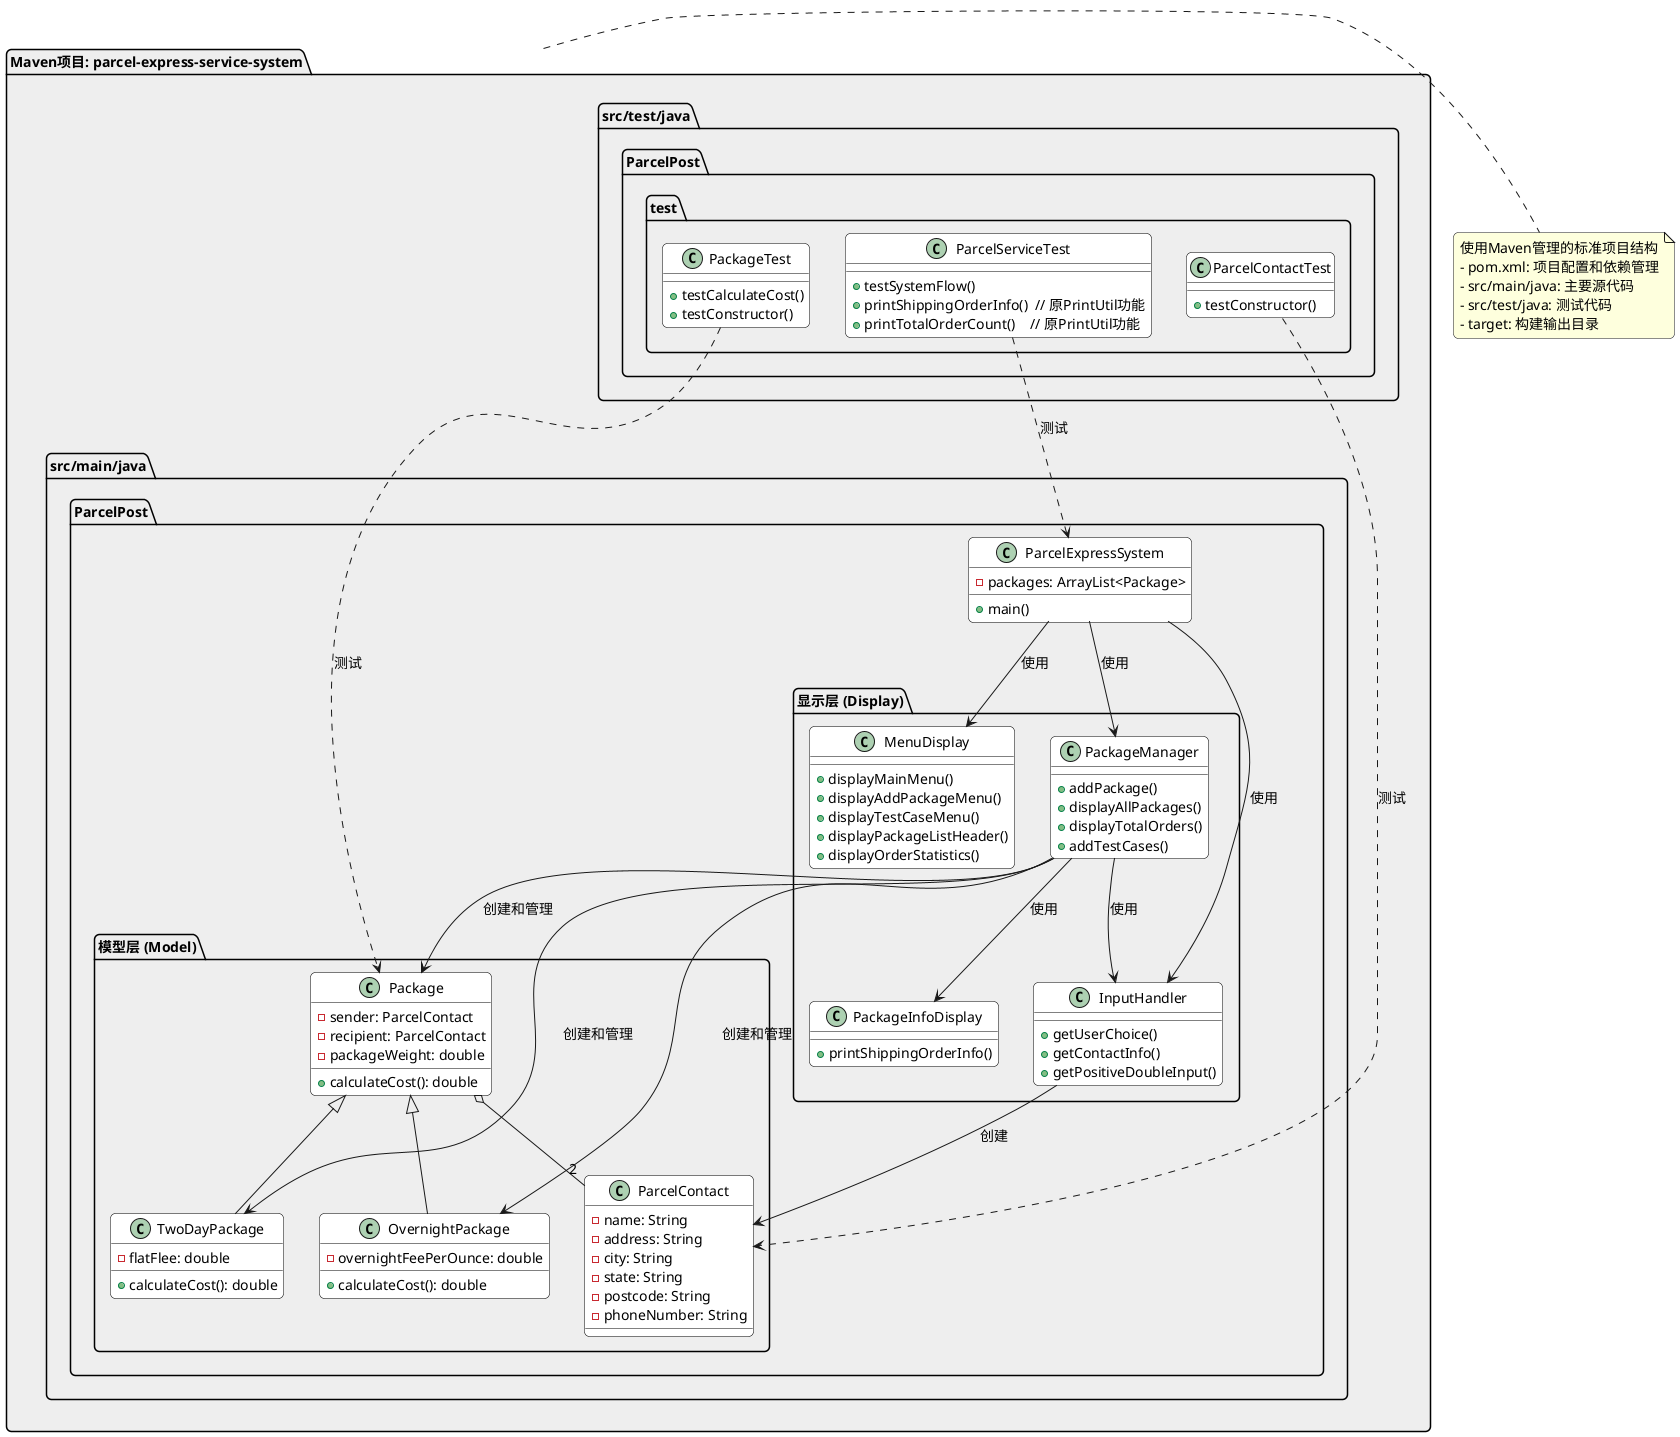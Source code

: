 @startuml 包裹快递服务系统架构图

skinparam backgroundColor white
skinparam handwritten false
skinparam defaultFontName Microsoft YaHei
skinparam defaultFontSize 14
skinparam roundCorner 10
skinparam shadowing false

!define RECTANGLE class

skinparam package {
  BackgroundColor #EEEEEE
  BorderColor #000000
  FontColor #000000
}

skinparam class {
  BackgroundColor #FFFFFF
  BorderColor #000000
  FontColor #000000
}

package "Maven项目: parcel-express-service-system" {
  package "src/main/java" {
    package "ParcelPost" {
      package "模型层 (Model)" {
        class Package {
          - sender: ParcelContact
          - recipient: ParcelContact
          - packageWeight: double
          + calculateCost(): double
        }
        
        class TwoDayPackage {
          - flatFlee: double
          + calculateCost(): double
        }
        
        class OvernightPackage {
          - overnightFeePerOunce: double
          + calculateCost(): double
        }
        
        class ParcelContact {
          - name: String
          - address: String
          - city: String
          - state: String
          - postcode: String
          - phoneNumber: String
        }
        
        TwoDayPackage -up-|> Package
        OvernightPackage -up-|> Package
        Package o-- "2" ParcelContact
      }
      
      package "显示层 (Display)" {
        class MenuDisplay {
          + displayMainMenu()
          + displayAddPackageMenu()
          + displayTestCaseMenu()
          + displayPackageListHeader()
          + displayOrderStatistics()
        }
        
        class PackageInfoDisplay {
          + printShippingOrderInfo()
        }
        
        class InputHandler {
          + getUserChoice()
          + getContactInfo()
          + getPositiveDoubleInput()
        }
        
        class PackageManager {
          + addPackage()
          + displayAllPackages()
          + displayTotalOrders()
          + addTestCases()
        }
      }
      
      class ParcelExpressSystem {
        - packages: ArrayList<Package>
        + main()
      }
    }
  }

  package "src/test/java" {
    package "ParcelPost.test" {
      class PackageTest {
        + testCalculateCost()
        + testConstructor()
      }
      
      class ParcelContactTest {
        + testConstructor()
      }
      
      class ParcelServiceTest {
        + testSystemFlow()
        + printShippingOrderInfo()  // 原PrintUtil功能
        + printTotalOrderCount()    // 原PrintUtil功能
      }
    }
  }
  
  ParcelExpressSystem --> MenuDisplay : 使用
  ParcelExpressSystem --> PackageManager : 使用
  ParcelExpressSystem --> InputHandler : 使用
  PackageManager --> Package : 创建和管理
  PackageManager --> TwoDayPackage : 创建和管理
  PackageManager --> OvernightPackage : 创建和管理
  PackageManager --> PackageInfoDisplay : 使用
  PackageManager --> InputHandler : 使用
  InputHandler --> ParcelContact : 创建
  
  PackageTest ..> Package : 测试
  ParcelContactTest ..> ParcelContact : 测试
  ParcelServiceTest ..> ParcelExpressSystem : 测试
}

note right of "Maven项目: parcel-express-service-system"
  使用Maven管理的标准项目结构
  - pom.xml: 项目配置和依赖管理
  - src/main/java: 主要源代码
  - src/test/java: 测试代码
  - target: 构建输出目录
end note

@enduml 